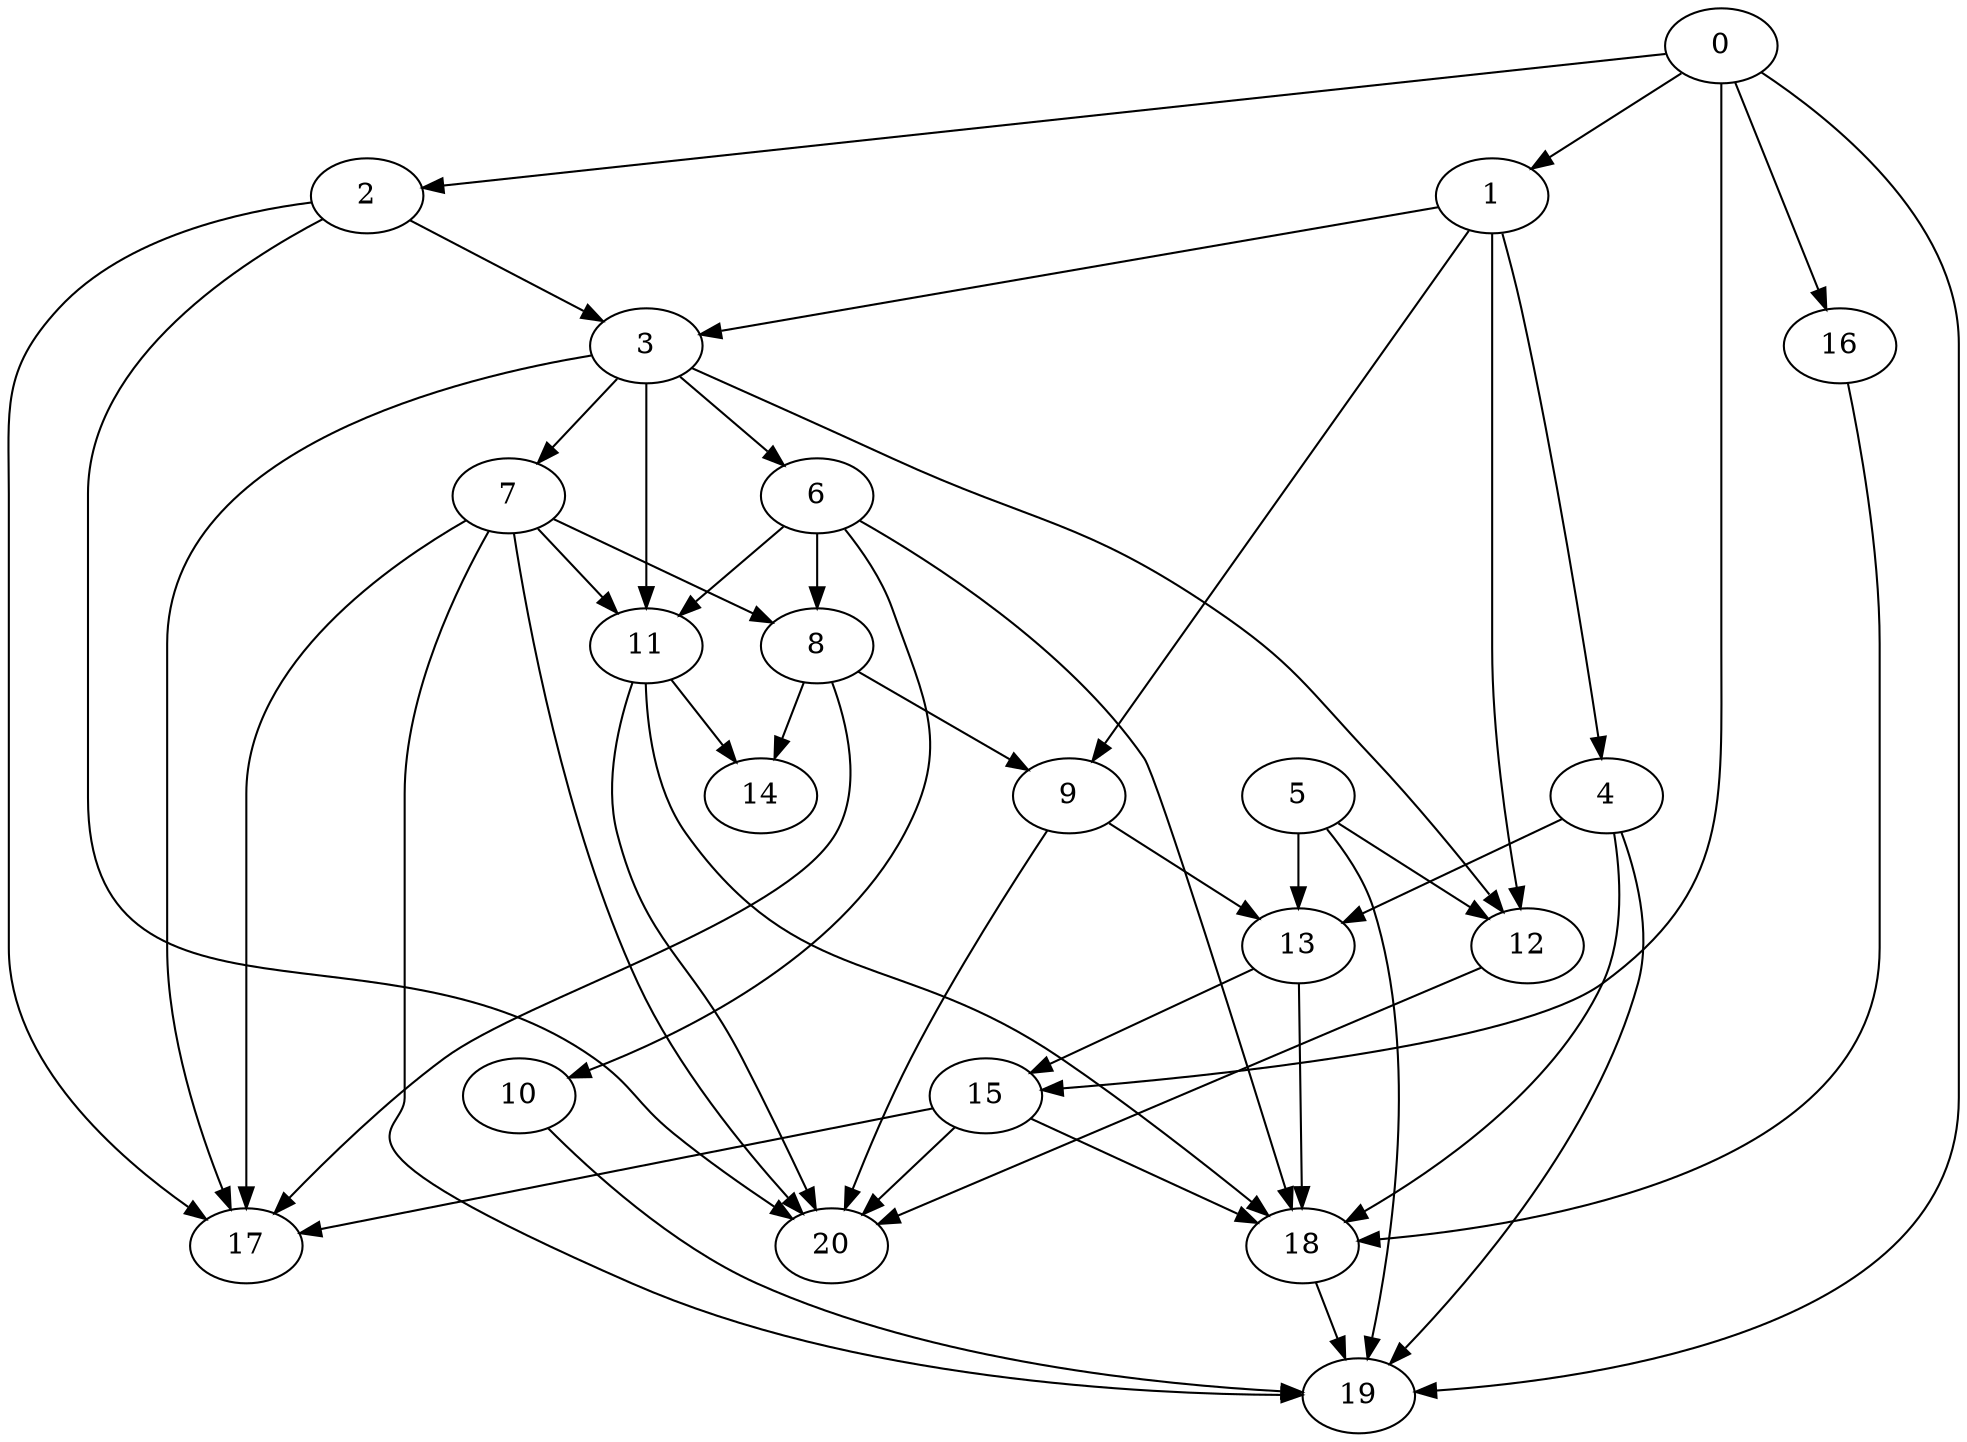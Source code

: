 digraph "Random_Nodes_21_Density_2.33_CCR_10.01_WeightType_Random" {
	graph ["Duplicate states"=0,
		GraphType=Random,
		"Max states in OPEN"=0,
		Modes="120000ms; topo-ordered tasks, ; Pruning: task equivalence, fixed order ready list, ; F-value: ; Optimisation: best schedule length (\
SL) optimisation on equal, ",
		NumberOfTasks=21,
		"Pruned using list schedule length"=1681302,
		"States removed from OPEN"=0,
		TargetSystem="Homogeneous-4",
		"Time to schedule (ms)"=2805,
		"Total idle time"=99,
		"Total schedule length"=92,
		"Total sequential time"=116,
		"Total states created"=4720111
	];
	0	["Finish time"=10,
		Processor=0,
		"Start time"=0,
		Weight=10];
	2	["Finish time"=24,
		Processor=0,
		"Start time"=17,
		Weight=7];
	0 -> 2	[Weight=21];
	1	["Finish time"=17,
		Processor=0,
		"Start time"=10,
		Weight=7];
	0 -> 1	[Weight=8];
	16	["Finish time"=31,
		Processor=3,
		"Start time"=23,
		Weight=8];
	0 -> 16	[Weight=13];
	15	["Finish time"=66,
		Processor=0,
		"Start time"=61,
		Weight=5];
	0 -> 15	[Weight=25];
	19	["Finish time"=92,
		Processor=0,
		"Start time"=89,
		Weight=3];
	0 -> 19	[Weight=34];
	3	["Finish time"=26,
		Processor=0,
		"Start time"=24,
		Weight=2];
	2 -> 3	[Weight=25];
	20	["Finish time"=89,
		Processor=0,
		"Start time"=82,
		Weight=7];
	2 -> 20	[Weight=38];
	17	["Finish time"=72,
		Processor=0,
		"Start time"=66,
		Weight=6];
	2 -> 17	[Weight=38];
	1 -> 3	[Weight=8];
	9	["Finish time"=59,
		Processor=0,
		"Start time"=52,
		Weight=7];
	1 -> 9	[Weight=38];
	4	["Finish time"=32,
		Processor=2,
		"Start time"=25,
		Weight=7];
	1 -> 4	[Weight=8];
	12	["Finish time"=58,
		Processor=3,
		"Start time"=55,
		Weight=3];
	1 -> 12	[Weight=8];
	6	["Finish time"=31,
		Processor=0,
		"Start time"=26,
		Weight=5];
	3 -> 6	[Weight=17];
	7	["Finish time"=37,
		Processor=0,
		"Start time"=31,
		Weight=6];
	3 -> 7	[Weight=8];
	11	["Finish time"=45,
		Processor=0,
		"Start time"=37,
		Weight=8];
	3 -> 11	[Weight=38];
	3 -> 12	[Weight=29];
	3 -> 17	[Weight=38];
	8	["Finish time"=52,
		Processor=0,
		"Start time"=45,
		Weight=7];
	6 -> 8	[Weight=42];
	6 -> 11	[Weight=29];
	18	["Finish time"=82,
		Processor=0,
		"Start time"=73,
		Weight=9];
	6 -> 18	[Weight=25];
	10	["Finish time"=68,
		Processor=3,
		"Start time"=65,
		Weight=3];
	6 -> 10	[Weight=34];
	7 -> 8	[Weight=17];
	7 -> 11	[Weight=21];
	7 -> 20	[Weight=13];
	7 -> 17	[Weight=13];
	7 -> 19	[Weight=25];
	8 -> 9	[Weight=25];
	8 -> 17	[Weight=25];
	14	["Finish time"=89,
		Processor=3,
		"Start time"=87,
		Weight=2];
	8 -> 14	[Weight=8];
	13	["Finish time"=61,
		Processor=0,
		"Start time"=59,
		Weight=2];
	9 -> 13	[Weight=34];
	9 -> 20	[Weight=42];
	5	["Finish time"=2,
		Processor=1,
		"Start time"=0,
		Weight=2];
	5 -> 13	[Weight=25];
	5 -> 12	[Weight=17];
	5 -> 19	[Weight=13];
	4 -> 13	[Weight=17];
	4 -> 18	[Weight=17];
	4 -> 19	[Weight=13];
	13 -> 15	[Weight=13];
	13 -> 18	[Weight=21];
	16 -> 18	[Weight=42];
	15 -> 18	[Weight=34];
	15 -> 20	[Weight=17];
	15 -> 17	[Weight=29];
	11 -> 18	[Weight=25];
	11 -> 20	[Weight=13];
	11 -> 14	[Weight=42];
	18 -> 19	[Weight=34];
	12 -> 20	[Weight=21];
	10 -> 19	[Weight=21];
}
